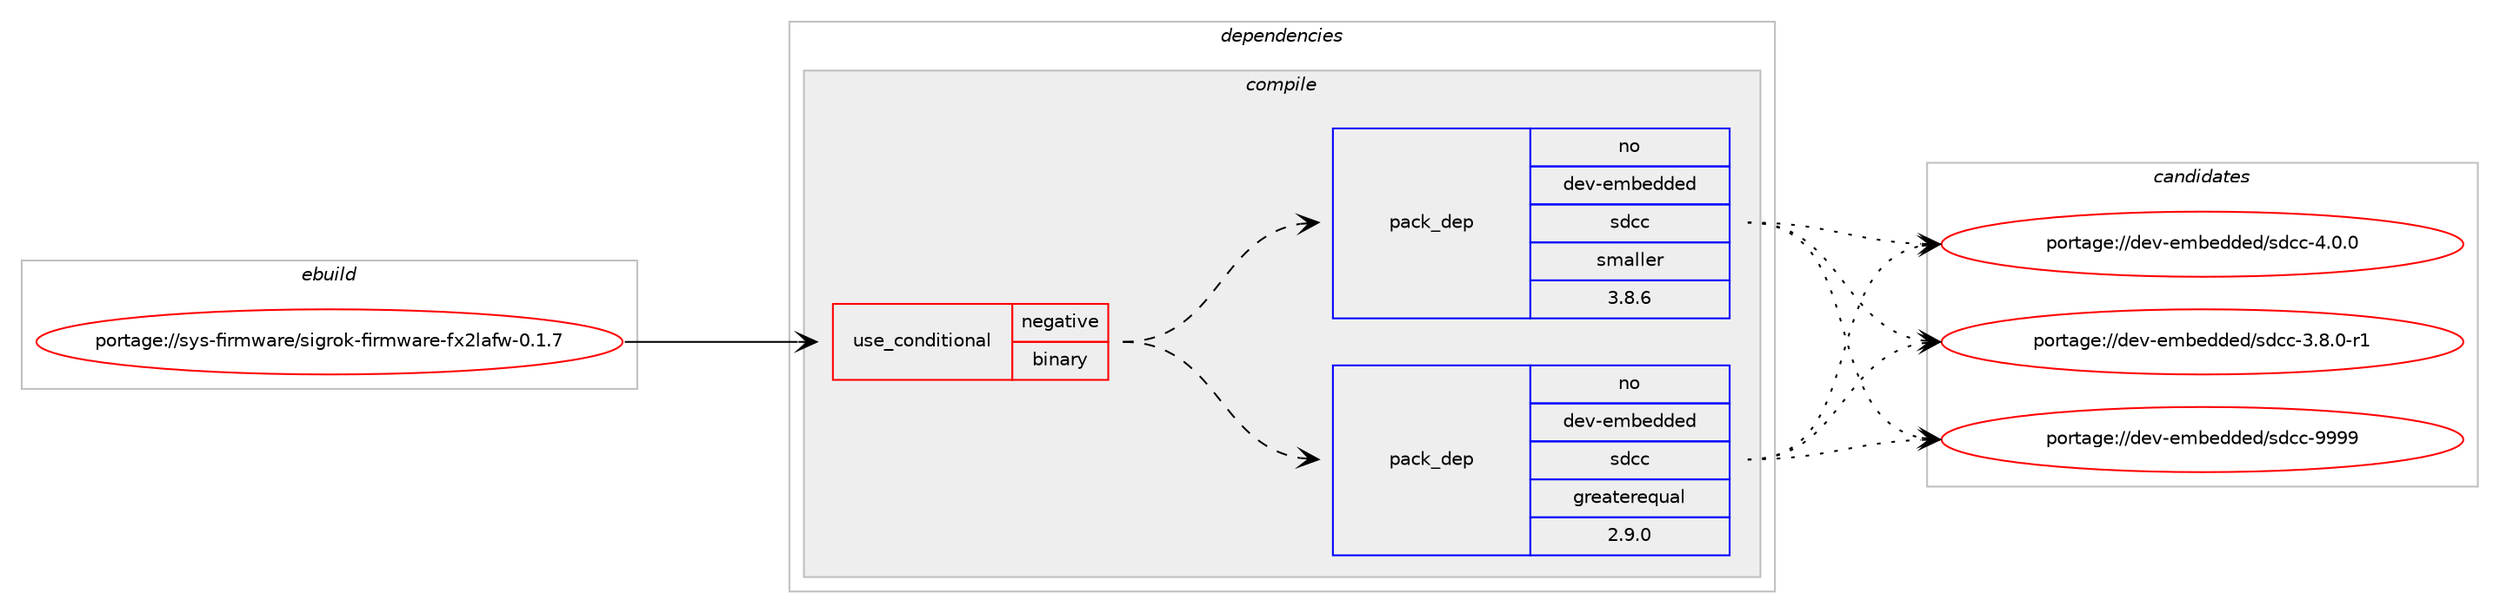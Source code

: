 digraph prolog {

# *************
# Graph options
# *************

newrank=true;
concentrate=true;
compound=true;
graph [rankdir=LR,fontname=Helvetica,fontsize=10,ranksep=1.5];#, ranksep=2.5, nodesep=0.2];
edge  [arrowhead=vee];
node  [fontname=Helvetica,fontsize=10];

# **********
# The ebuild
# **********

subgraph cluster_leftcol {
color=gray;
rank=same;
label=<<i>ebuild</i>>;
id [label="portage://sys-firmware/sigrok-firmware-fx2lafw-0.1.7", color=red, width=4, href="../sys-firmware/sigrok-firmware-fx2lafw-0.1.7.svg"];
}

# ****************
# The dependencies
# ****************

subgraph cluster_midcol {
color=gray;
label=<<i>dependencies</i>>;
subgraph cluster_compile {
fillcolor="#eeeeee";
style=filled;
label=<<i>compile</i>>;
subgraph cond978 {
dependency6406 [label=<<TABLE BORDER="0" CELLBORDER="1" CELLSPACING="0" CELLPADDING="4"><TR><TD ROWSPAN="3" CELLPADDING="10">use_conditional</TD></TR><TR><TD>negative</TD></TR><TR><TD>binary</TD></TR></TABLE>>, shape=none, color=red];
subgraph pack5312 {
dependency6407 [label=<<TABLE BORDER="0" CELLBORDER="1" CELLSPACING="0" CELLPADDING="4" WIDTH="220"><TR><TD ROWSPAN="6" CELLPADDING="30">pack_dep</TD></TR><TR><TD WIDTH="110">no</TD></TR><TR><TD>dev-embedded</TD></TR><TR><TD>sdcc</TD></TR><TR><TD>greaterequal</TD></TR><TR><TD>2.9.0</TD></TR></TABLE>>, shape=none, color=blue];
}
dependency6406:e -> dependency6407:w [weight=20,style="dashed",arrowhead="vee"];
subgraph pack5313 {
dependency6408 [label=<<TABLE BORDER="0" CELLBORDER="1" CELLSPACING="0" CELLPADDING="4" WIDTH="220"><TR><TD ROWSPAN="6" CELLPADDING="30">pack_dep</TD></TR><TR><TD WIDTH="110">no</TD></TR><TR><TD>dev-embedded</TD></TR><TR><TD>sdcc</TD></TR><TR><TD>smaller</TD></TR><TR><TD>3.8.6</TD></TR></TABLE>>, shape=none, color=blue];
}
dependency6406:e -> dependency6408:w [weight=20,style="dashed",arrowhead="vee"];
}
id:e -> dependency6406:w [weight=20,style="solid",arrowhead="vee"];
}
subgraph cluster_compileandrun {
fillcolor="#eeeeee";
style=filled;
label=<<i>compile and run</i>>;
}
subgraph cluster_run {
fillcolor="#eeeeee";
style=filled;
label=<<i>run</i>>;
}
}

# **************
# The candidates
# **************

subgraph cluster_choices {
rank=same;
color=gray;
label=<<i>candidates</i>>;

subgraph choice5312 {
color=black;
nodesep=1;
choice10010111845101109981011001001011004711510099994557575757 [label="portage://dev-embedded/sdcc-9999", color=red, width=4,href="../dev-embedded/sdcc-9999.svg"];
choice1001011184510110998101100100101100471151009999455246484648 [label="portage://dev-embedded/sdcc-4.0.0", color=red, width=4,href="../dev-embedded/sdcc-4.0.0.svg"];
choice10010111845101109981011001001011004711510099994551465646484511449 [label="portage://dev-embedded/sdcc-3.8.0-r1", color=red, width=4,href="../dev-embedded/sdcc-3.8.0-r1.svg"];
dependency6407:e -> choice10010111845101109981011001001011004711510099994557575757:w [style=dotted,weight="100"];
dependency6407:e -> choice1001011184510110998101100100101100471151009999455246484648:w [style=dotted,weight="100"];
dependency6407:e -> choice10010111845101109981011001001011004711510099994551465646484511449:w [style=dotted,weight="100"];
}
subgraph choice5313 {
color=black;
nodesep=1;
choice10010111845101109981011001001011004711510099994557575757 [label="portage://dev-embedded/sdcc-9999", color=red, width=4,href="../dev-embedded/sdcc-9999.svg"];
choice1001011184510110998101100100101100471151009999455246484648 [label="portage://dev-embedded/sdcc-4.0.0", color=red, width=4,href="../dev-embedded/sdcc-4.0.0.svg"];
choice10010111845101109981011001001011004711510099994551465646484511449 [label="portage://dev-embedded/sdcc-3.8.0-r1", color=red, width=4,href="../dev-embedded/sdcc-3.8.0-r1.svg"];
dependency6408:e -> choice10010111845101109981011001001011004711510099994557575757:w [style=dotted,weight="100"];
dependency6408:e -> choice1001011184510110998101100100101100471151009999455246484648:w [style=dotted,weight="100"];
dependency6408:e -> choice10010111845101109981011001001011004711510099994551465646484511449:w [style=dotted,weight="100"];
}
}

}
